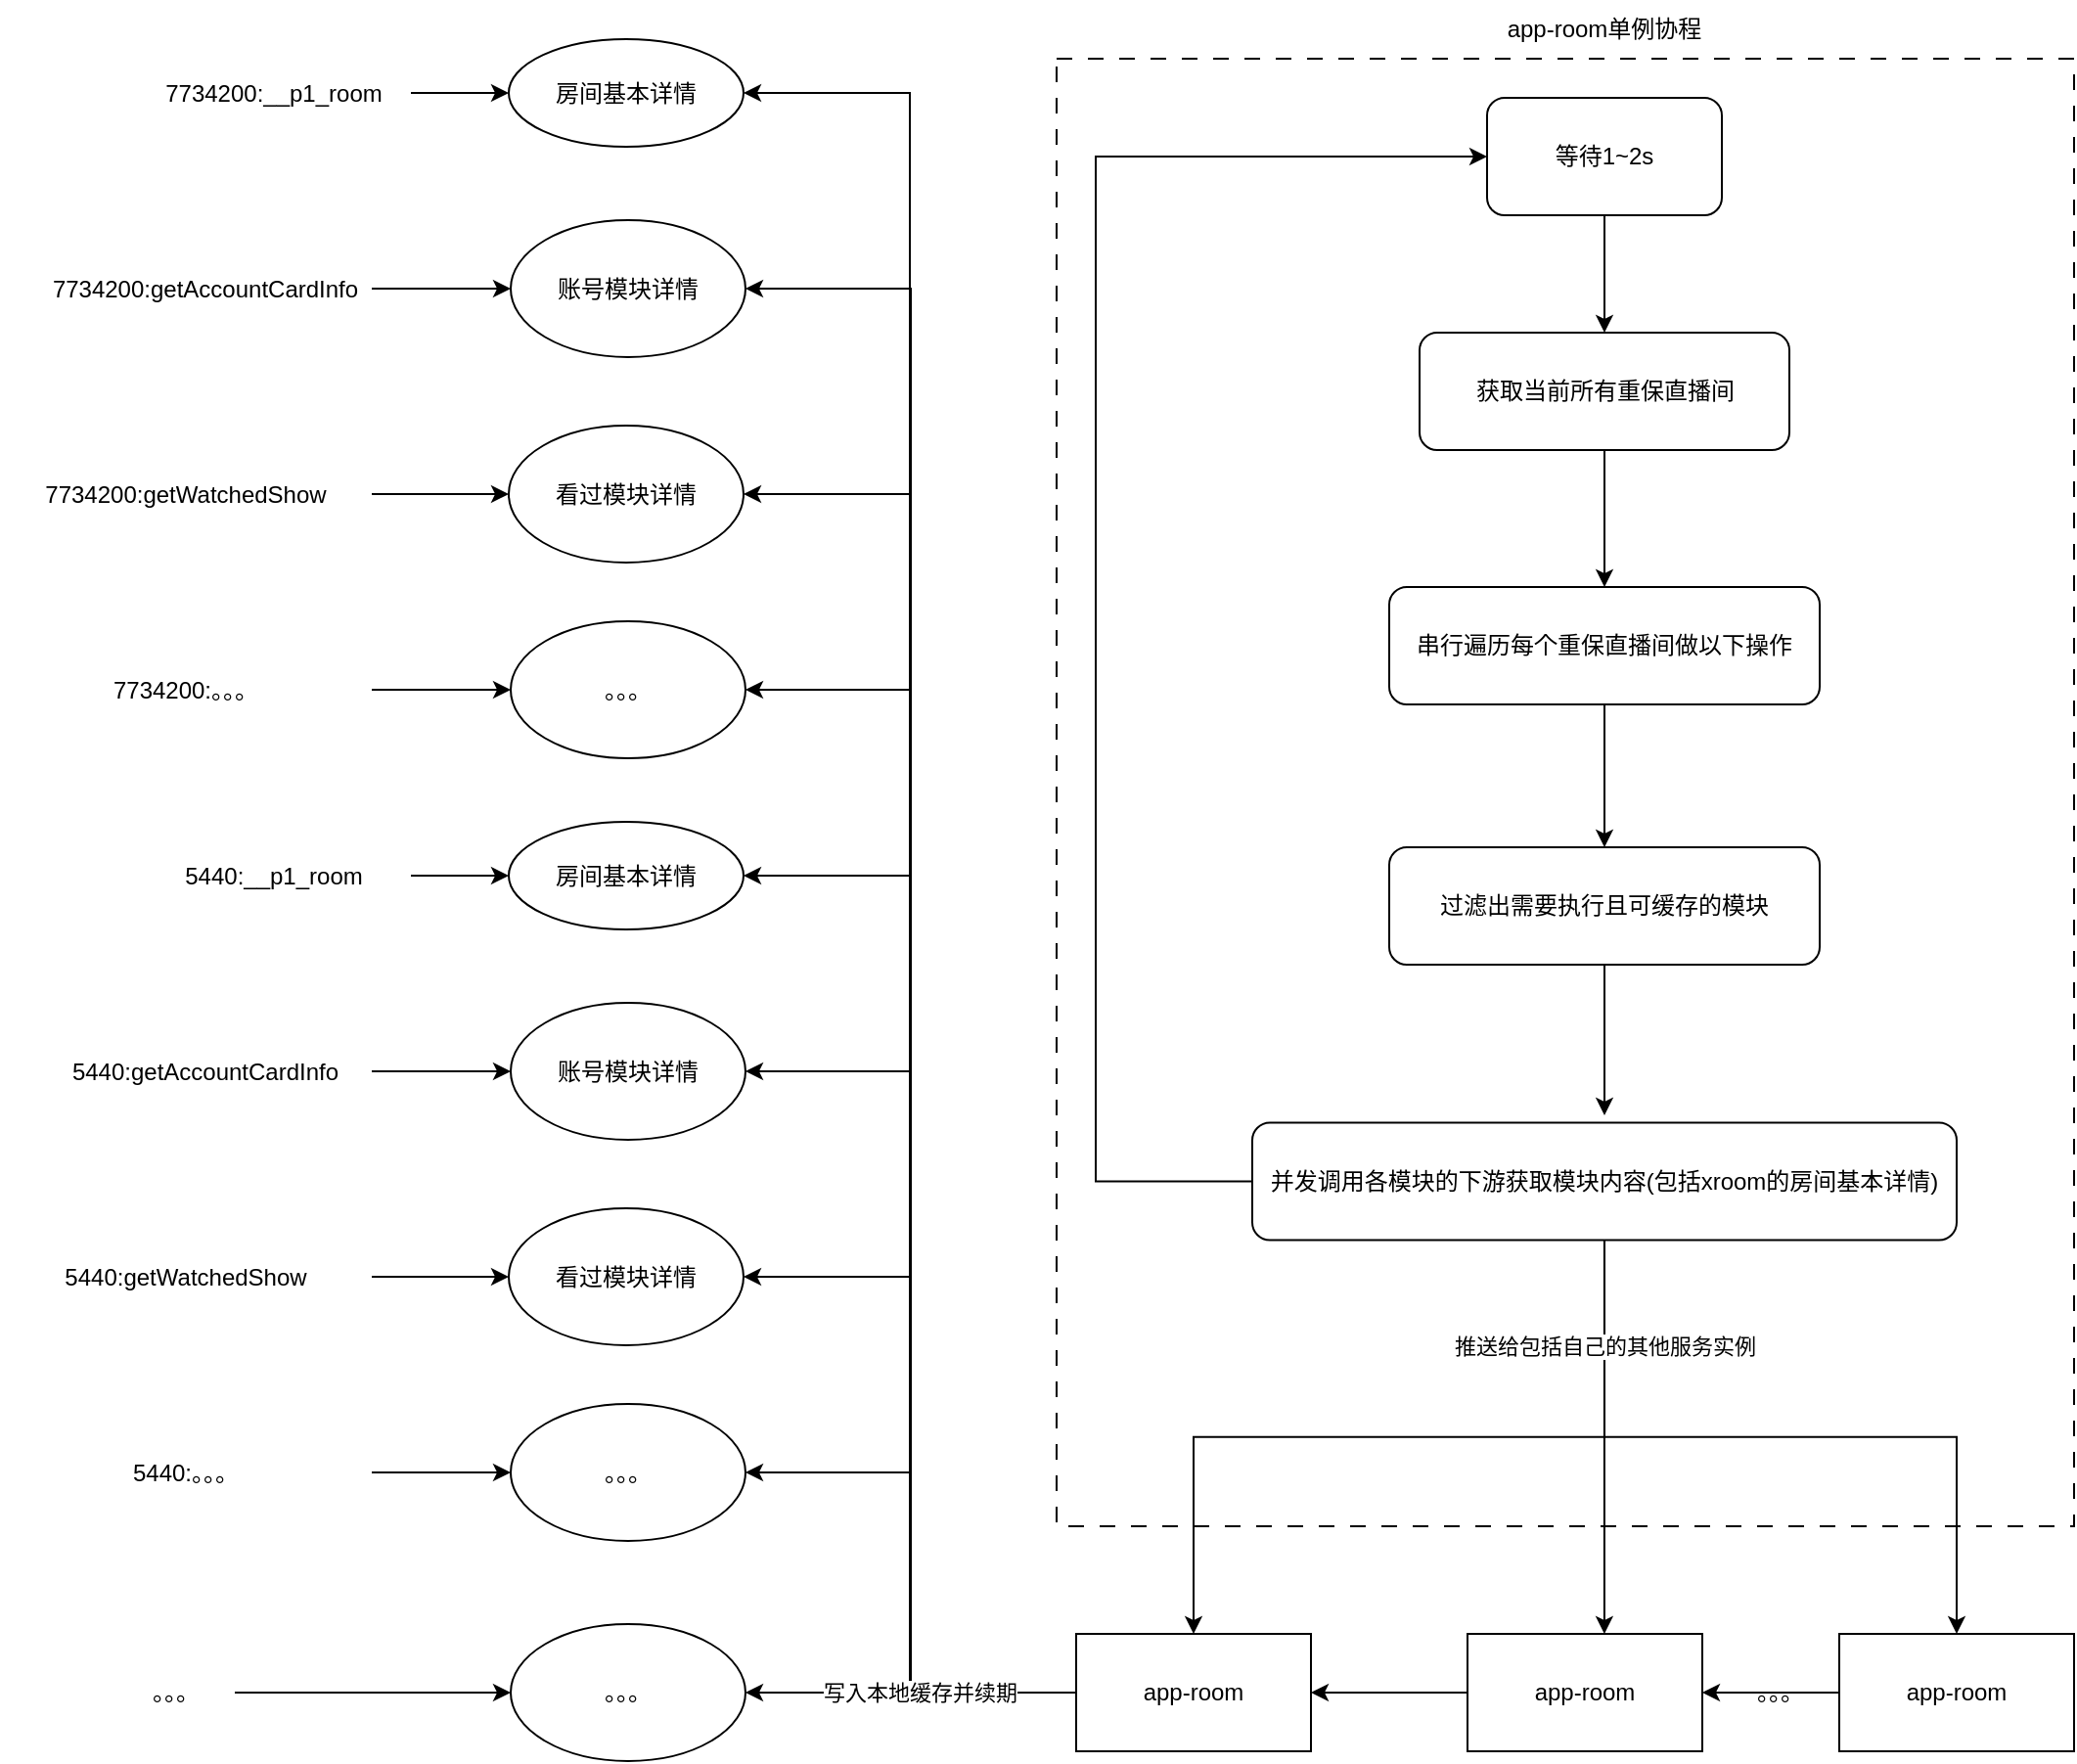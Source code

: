 <mxfile version="26.0.16">
  <diagram name="第 1 页" id="V3CfOMOfl4eMWSPjZYLT">
    <mxGraphModel dx="1242" dy="-384" grid="1" gridSize="10" guides="1" tooltips="1" connect="1" arrows="1" fold="1" page="1" pageScale="1" pageWidth="827" pageHeight="1169" math="0" shadow="0">
      <root>
        <mxCell id="0" />
        <mxCell id="1" parent="0" />
        <mxCell id="_e3NWBXnyXuwOt7-cwn2-49" value="" style="rounded=0;whiteSpace=wrap;html=1;dashed=1;dashPattern=8 8;" vertex="1" parent="1">
          <mxGeometry x="1060" y="1330" width="520" height="750" as="geometry" />
        </mxCell>
        <mxCell id="_e3NWBXnyXuwOt7-cwn2-1" value="" style="group" vertex="1" connectable="0" parent="1">
          <mxGeometry x="520" y="1320" width="381" height="367.5" as="geometry" />
        </mxCell>
        <mxCell id="_e3NWBXnyXuwOt7-cwn2-2" style="edgeStyle=orthogonalEdgeStyle;rounded=0;orthogonalLoop=1;jettySize=auto;html=1;" edge="1" parent="_e3NWBXnyXuwOt7-cwn2-1" source="_e3NWBXnyXuwOt7-cwn2-3" target="_e3NWBXnyXuwOt7-cwn2-4">
          <mxGeometry relative="1" as="geometry" />
        </mxCell>
        <mxCell id="_e3NWBXnyXuwOt7-cwn2-3" value="7734200:__p1_room" style="text;strokeColor=none;align=center;fillColor=none;html=1;verticalAlign=middle;whiteSpace=wrap;rounded=0;" vertex="1" parent="_e3NWBXnyXuwOt7-cwn2-1">
          <mxGeometry x="70" y="12.5" width="140" height="30" as="geometry" />
        </mxCell>
        <mxCell id="_e3NWBXnyXuwOt7-cwn2-4" value="房间基本详情" style="ellipse;whiteSpace=wrap;html=1;" vertex="1" parent="_e3NWBXnyXuwOt7-cwn2-1">
          <mxGeometry x="260" width="120" height="55" as="geometry" />
        </mxCell>
        <mxCell id="_e3NWBXnyXuwOt7-cwn2-5" style="edgeStyle=orthogonalEdgeStyle;rounded=0;orthogonalLoop=1;jettySize=auto;html=1;entryX=0;entryY=0.5;entryDx=0;entryDy=0;" edge="1" parent="_e3NWBXnyXuwOt7-cwn2-1" source="_e3NWBXnyXuwOt7-cwn2-6" target="_e3NWBXnyXuwOt7-cwn2-7">
          <mxGeometry relative="1" as="geometry" />
        </mxCell>
        <mxCell id="_e3NWBXnyXuwOt7-cwn2-6" value="7734200:getAccountCardInfo" style="text;strokeColor=none;align=center;fillColor=none;html=1;verticalAlign=middle;whiteSpace=wrap;rounded=0;" vertex="1" parent="_e3NWBXnyXuwOt7-cwn2-1">
          <mxGeometry x="20" y="112.5" width="170" height="30" as="geometry" />
        </mxCell>
        <mxCell id="_e3NWBXnyXuwOt7-cwn2-7" value="账号模块详情" style="ellipse;whiteSpace=wrap;html=1;" vertex="1" parent="_e3NWBXnyXuwOt7-cwn2-1">
          <mxGeometry x="261" y="92.5" width="120" height="70" as="geometry" />
        </mxCell>
        <mxCell id="_e3NWBXnyXuwOt7-cwn2-8" value="看过模块详情" style="ellipse;whiteSpace=wrap;html=1;" vertex="1" parent="_e3NWBXnyXuwOt7-cwn2-1">
          <mxGeometry x="260" y="197.5" width="120" height="70" as="geometry" />
        </mxCell>
        <mxCell id="_e3NWBXnyXuwOt7-cwn2-9" style="edgeStyle=orthogonalEdgeStyle;rounded=0;orthogonalLoop=1;jettySize=auto;html=1;entryX=0;entryY=0.5;entryDx=0;entryDy=0;" edge="1" parent="_e3NWBXnyXuwOt7-cwn2-1" source="_e3NWBXnyXuwOt7-cwn2-10" target="_e3NWBXnyXuwOt7-cwn2-8">
          <mxGeometry relative="1" as="geometry" />
        </mxCell>
        <mxCell id="_e3NWBXnyXuwOt7-cwn2-10" value="7734200:getWatchedShow" style="text;strokeColor=none;align=center;fillColor=none;html=1;verticalAlign=middle;whiteSpace=wrap;rounded=0;" vertex="1" parent="_e3NWBXnyXuwOt7-cwn2-1">
          <mxGeometry y="217.5" width="190" height="30" as="geometry" />
        </mxCell>
        <mxCell id="_e3NWBXnyXuwOt7-cwn2-11" style="edgeStyle=orthogonalEdgeStyle;rounded=0;orthogonalLoop=1;jettySize=auto;html=1;entryX=0;entryY=0.5;entryDx=0;entryDy=0;" edge="1" parent="_e3NWBXnyXuwOt7-cwn2-1" source="_e3NWBXnyXuwOt7-cwn2-12" target="_e3NWBXnyXuwOt7-cwn2-13">
          <mxGeometry relative="1" as="geometry" />
        </mxCell>
        <mxCell id="_e3NWBXnyXuwOt7-cwn2-12" value="7734200:。。。" style="text;strokeColor=none;align=center;fillColor=none;html=1;verticalAlign=middle;whiteSpace=wrap;rounded=0;" vertex="1" parent="_e3NWBXnyXuwOt7-cwn2-1">
          <mxGeometry y="317.5" width="190" height="30" as="geometry" />
        </mxCell>
        <mxCell id="_e3NWBXnyXuwOt7-cwn2-13" value="。。。" style="ellipse;whiteSpace=wrap;html=1;" vertex="1" parent="_e3NWBXnyXuwOt7-cwn2-1">
          <mxGeometry x="261" y="297.5" width="120" height="70" as="geometry" />
        </mxCell>
        <mxCell id="_e3NWBXnyXuwOt7-cwn2-14" value="" style="group" vertex="1" connectable="0" parent="1">
          <mxGeometry x="520" y="1720" width="381" height="367.5" as="geometry" />
        </mxCell>
        <mxCell id="_e3NWBXnyXuwOt7-cwn2-15" style="edgeStyle=orthogonalEdgeStyle;rounded=0;orthogonalLoop=1;jettySize=auto;html=1;" edge="1" parent="_e3NWBXnyXuwOt7-cwn2-14" source="_e3NWBXnyXuwOt7-cwn2-16" target="_e3NWBXnyXuwOt7-cwn2-17">
          <mxGeometry relative="1" as="geometry" />
        </mxCell>
        <mxCell id="_e3NWBXnyXuwOt7-cwn2-16" value="5440:__p1_room" style="text;strokeColor=none;align=center;fillColor=none;html=1;verticalAlign=middle;whiteSpace=wrap;rounded=0;" vertex="1" parent="_e3NWBXnyXuwOt7-cwn2-14">
          <mxGeometry x="70" y="12.5" width="140" height="30" as="geometry" />
        </mxCell>
        <mxCell id="_e3NWBXnyXuwOt7-cwn2-17" value="房间基本详情" style="ellipse;whiteSpace=wrap;html=1;" vertex="1" parent="_e3NWBXnyXuwOt7-cwn2-14">
          <mxGeometry x="260" width="120" height="55" as="geometry" />
        </mxCell>
        <mxCell id="_e3NWBXnyXuwOt7-cwn2-18" style="edgeStyle=orthogonalEdgeStyle;rounded=0;orthogonalLoop=1;jettySize=auto;html=1;entryX=0;entryY=0.5;entryDx=0;entryDy=0;" edge="1" parent="_e3NWBXnyXuwOt7-cwn2-14" source="_e3NWBXnyXuwOt7-cwn2-19" target="_e3NWBXnyXuwOt7-cwn2-20">
          <mxGeometry relative="1" as="geometry" />
        </mxCell>
        <mxCell id="_e3NWBXnyXuwOt7-cwn2-19" value="5440:getAccountCardInfo" style="text;strokeColor=none;align=center;fillColor=none;html=1;verticalAlign=middle;whiteSpace=wrap;rounded=0;" vertex="1" parent="_e3NWBXnyXuwOt7-cwn2-14">
          <mxGeometry x="20" y="112.5" width="170" height="30" as="geometry" />
        </mxCell>
        <mxCell id="_e3NWBXnyXuwOt7-cwn2-20" value="账号模块详情" style="ellipse;whiteSpace=wrap;html=1;" vertex="1" parent="_e3NWBXnyXuwOt7-cwn2-14">
          <mxGeometry x="261" y="92.5" width="120" height="70" as="geometry" />
        </mxCell>
        <mxCell id="_e3NWBXnyXuwOt7-cwn2-21" value="看过模块详情" style="ellipse;whiteSpace=wrap;html=1;" vertex="1" parent="_e3NWBXnyXuwOt7-cwn2-14">
          <mxGeometry x="260" y="197.5" width="120" height="70" as="geometry" />
        </mxCell>
        <mxCell id="_e3NWBXnyXuwOt7-cwn2-22" style="edgeStyle=orthogonalEdgeStyle;rounded=0;orthogonalLoop=1;jettySize=auto;html=1;entryX=0;entryY=0.5;entryDx=0;entryDy=0;" edge="1" parent="_e3NWBXnyXuwOt7-cwn2-14" source="_e3NWBXnyXuwOt7-cwn2-23" target="_e3NWBXnyXuwOt7-cwn2-21">
          <mxGeometry relative="1" as="geometry" />
        </mxCell>
        <mxCell id="_e3NWBXnyXuwOt7-cwn2-23" value="5440:getWatchedShow" style="text;strokeColor=none;align=center;fillColor=none;html=1;verticalAlign=middle;whiteSpace=wrap;rounded=0;" vertex="1" parent="_e3NWBXnyXuwOt7-cwn2-14">
          <mxGeometry y="217.5" width="190" height="30" as="geometry" />
        </mxCell>
        <mxCell id="_e3NWBXnyXuwOt7-cwn2-24" style="edgeStyle=orthogonalEdgeStyle;rounded=0;orthogonalLoop=1;jettySize=auto;html=1;entryX=0;entryY=0.5;entryDx=0;entryDy=0;" edge="1" parent="_e3NWBXnyXuwOt7-cwn2-14" source="_e3NWBXnyXuwOt7-cwn2-25" target="_e3NWBXnyXuwOt7-cwn2-26">
          <mxGeometry relative="1" as="geometry" />
        </mxCell>
        <mxCell id="_e3NWBXnyXuwOt7-cwn2-25" value="5440:。。。" style="text;strokeColor=none;align=center;fillColor=none;html=1;verticalAlign=middle;whiteSpace=wrap;rounded=0;" vertex="1" parent="_e3NWBXnyXuwOt7-cwn2-14">
          <mxGeometry y="317.5" width="190" height="30" as="geometry" />
        </mxCell>
        <mxCell id="_e3NWBXnyXuwOt7-cwn2-26" value="。。。" style="ellipse;whiteSpace=wrap;html=1;" vertex="1" parent="_e3NWBXnyXuwOt7-cwn2-14">
          <mxGeometry x="261" y="297.5" width="120" height="70" as="geometry" />
        </mxCell>
        <mxCell id="_e3NWBXnyXuwOt7-cwn2-30" style="edgeStyle=orthogonalEdgeStyle;rounded=0;orthogonalLoop=1;jettySize=auto;html=1;" edge="1" parent="1" source="_e3NWBXnyXuwOt7-cwn2-27" target="_e3NWBXnyXuwOt7-cwn2-28">
          <mxGeometry relative="1" as="geometry" />
        </mxCell>
        <mxCell id="_e3NWBXnyXuwOt7-cwn2-27" value="。。。" style="text;strokeColor=none;align=center;fillColor=none;html=1;verticalAlign=middle;whiteSpace=wrap;rounded=0;" vertex="1" parent="1">
          <mxGeometry x="580" y="2150" width="60" height="30" as="geometry" />
        </mxCell>
        <mxCell id="_e3NWBXnyXuwOt7-cwn2-28" value="。。。" style="ellipse;whiteSpace=wrap;html=1;" vertex="1" parent="1">
          <mxGeometry x="781" y="2130" width="120" height="70" as="geometry" />
        </mxCell>
        <mxCell id="_e3NWBXnyXuwOt7-cwn2-45" style="edgeStyle=orthogonalEdgeStyle;rounded=0;orthogonalLoop=1;jettySize=auto;html=1;entryX=0.5;entryY=0;entryDx=0;entryDy=0;" edge="1" parent="1" source="_e3NWBXnyXuwOt7-cwn2-31" target="_e3NWBXnyXuwOt7-cwn2-32">
          <mxGeometry relative="1" as="geometry" />
        </mxCell>
        <mxCell id="_e3NWBXnyXuwOt7-cwn2-31" value="等待1~2s" style="rounded=1;whiteSpace=wrap;html=1;" vertex="1" parent="1">
          <mxGeometry x="1280" y="1350" width="120" height="60" as="geometry" />
        </mxCell>
        <mxCell id="_e3NWBXnyXuwOt7-cwn2-46" style="edgeStyle=orthogonalEdgeStyle;rounded=0;orthogonalLoop=1;jettySize=auto;html=1;entryX=0.5;entryY=0;entryDx=0;entryDy=0;" edge="1" parent="1" source="_e3NWBXnyXuwOt7-cwn2-32" target="_e3NWBXnyXuwOt7-cwn2-33">
          <mxGeometry relative="1" as="geometry" />
        </mxCell>
        <mxCell id="_e3NWBXnyXuwOt7-cwn2-32" value="获取当前所有重保直播间" style="rounded=1;whiteSpace=wrap;html=1;" vertex="1" parent="1">
          <mxGeometry x="1245.5" y="1470" width="189" height="60" as="geometry" />
        </mxCell>
        <mxCell id="_e3NWBXnyXuwOt7-cwn2-47" style="edgeStyle=orthogonalEdgeStyle;rounded=0;orthogonalLoop=1;jettySize=auto;html=1;entryX=0.5;entryY=0;entryDx=0;entryDy=0;" edge="1" parent="1" source="_e3NWBXnyXuwOt7-cwn2-33" target="_e3NWBXnyXuwOt7-cwn2-34">
          <mxGeometry relative="1" as="geometry" />
        </mxCell>
        <mxCell id="_e3NWBXnyXuwOt7-cwn2-33" value="串行遍历每个重保直播间做以下操作" style="rounded=1;whiteSpace=wrap;html=1;" vertex="1" parent="1">
          <mxGeometry x="1230" y="1600" width="220" height="60" as="geometry" />
        </mxCell>
        <mxCell id="_e3NWBXnyXuwOt7-cwn2-48" style="edgeStyle=orthogonalEdgeStyle;rounded=0;orthogonalLoop=1;jettySize=auto;html=1;" edge="1" parent="1" source="_e3NWBXnyXuwOt7-cwn2-34">
          <mxGeometry relative="1" as="geometry">
            <mxPoint x="1340" y="1870" as="targetPoint" />
          </mxGeometry>
        </mxCell>
        <mxCell id="_e3NWBXnyXuwOt7-cwn2-34" value="过滤出需要执行且可缓存的模块" style="rounded=1;whiteSpace=wrap;html=1;" vertex="1" parent="1">
          <mxGeometry x="1230" y="1733" width="220" height="60" as="geometry" />
        </mxCell>
        <mxCell id="_e3NWBXnyXuwOt7-cwn2-41" style="edgeStyle=orthogonalEdgeStyle;rounded=0;orthogonalLoop=1;jettySize=auto;html=1;entryX=0.5;entryY=0;entryDx=0;entryDy=0;" edge="1" parent="1" source="_e3NWBXnyXuwOt7-cwn2-35" target="_e3NWBXnyXuwOt7-cwn2-36">
          <mxGeometry relative="1" as="geometry" />
        </mxCell>
        <mxCell id="_e3NWBXnyXuwOt7-cwn2-43" style="edgeStyle=orthogonalEdgeStyle;rounded=0;orthogonalLoop=1;jettySize=auto;html=1;entryX=0.5;entryY=0;entryDx=0;entryDy=0;" edge="1" parent="1" source="_e3NWBXnyXuwOt7-cwn2-35" target="_e3NWBXnyXuwOt7-cwn2-38">
          <mxGeometry relative="1" as="geometry" />
        </mxCell>
        <mxCell id="_e3NWBXnyXuwOt7-cwn2-50" style="edgeStyle=orthogonalEdgeStyle;rounded=0;orthogonalLoop=1;jettySize=auto;html=1;entryX=0;entryY=0.5;entryDx=0;entryDy=0;" edge="1" parent="1" source="_e3NWBXnyXuwOt7-cwn2-35" target="_e3NWBXnyXuwOt7-cwn2-31">
          <mxGeometry relative="1" as="geometry">
            <Array as="points">
              <mxPoint x="1080" y="1904" />
              <mxPoint x="1080" y="1380" />
            </Array>
          </mxGeometry>
        </mxCell>
        <mxCell id="_e3NWBXnyXuwOt7-cwn2-35" value="并发调用各模块的下游获取模块内容(包括xroom的房间基本详情)" style="rounded=1;whiteSpace=wrap;html=1;" vertex="1" parent="1">
          <mxGeometry x="1160" y="1873.75" width="360" height="60" as="geometry" />
        </mxCell>
        <mxCell id="_e3NWBXnyXuwOt7-cwn2-56" style="edgeStyle=orthogonalEdgeStyle;rounded=0;orthogonalLoop=1;jettySize=auto;html=1;exitX=0;exitY=0.5;exitDx=0;exitDy=0;entryX=1;entryY=0.5;entryDx=0;entryDy=0;" edge="1" parent="1" source="_e3NWBXnyXuwOt7-cwn2-36" target="_e3NWBXnyXuwOt7-cwn2-21">
          <mxGeometry relative="1" as="geometry" />
        </mxCell>
        <mxCell id="_e3NWBXnyXuwOt7-cwn2-57" style="edgeStyle=orthogonalEdgeStyle;rounded=0;orthogonalLoop=1;jettySize=auto;html=1;entryX=1;entryY=0.5;entryDx=0;entryDy=0;" edge="1" parent="1" source="_e3NWBXnyXuwOt7-cwn2-36" target="_e3NWBXnyXuwOt7-cwn2-20">
          <mxGeometry relative="1" as="geometry" />
        </mxCell>
        <mxCell id="_e3NWBXnyXuwOt7-cwn2-58" style="edgeStyle=orthogonalEdgeStyle;rounded=0;orthogonalLoop=1;jettySize=auto;html=1;entryX=1;entryY=0.5;entryDx=0;entryDy=0;" edge="1" parent="1" source="_e3NWBXnyXuwOt7-cwn2-36" target="_e3NWBXnyXuwOt7-cwn2-17">
          <mxGeometry relative="1" as="geometry" />
        </mxCell>
        <mxCell id="_e3NWBXnyXuwOt7-cwn2-59" style="edgeStyle=orthogonalEdgeStyle;rounded=0;orthogonalLoop=1;jettySize=auto;html=1;entryX=1;entryY=0.5;entryDx=0;entryDy=0;" edge="1" parent="1" source="_e3NWBXnyXuwOt7-cwn2-36" target="_e3NWBXnyXuwOt7-cwn2-13">
          <mxGeometry relative="1" as="geometry" />
        </mxCell>
        <mxCell id="_e3NWBXnyXuwOt7-cwn2-61" style="edgeStyle=orthogonalEdgeStyle;rounded=0;orthogonalLoop=1;jettySize=auto;html=1;entryX=1;entryY=0.5;entryDx=0;entryDy=0;" edge="1" parent="1" source="_e3NWBXnyXuwOt7-cwn2-36" target="_e3NWBXnyXuwOt7-cwn2-8">
          <mxGeometry relative="1" as="geometry" />
        </mxCell>
        <mxCell id="_e3NWBXnyXuwOt7-cwn2-62" style="edgeStyle=orthogonalEdgeStyle;rounded=0;orthogonalLoop=1;jettySize=auto;html=1;entryX=1;entryY=0.5;entryDx=0;entryDy=0;" edge="1" parent="1" source="_e3NWBXnyXuwOt7-cwn2-36" target="_e3NWBXnyXuwOt7-cwn2-7">
          <mxGeometry relative="1" as="geometry" />
        </mxCell>
        <mxCell id="_e3NWBXnyXuwOt7-cwn2-63" style="edgeStyle=orthogonalEdgeStyle;rounded=0;orthogonalLoop=1;jettySize=auto;html=1;entryX=1;entryY=0.5;entryDx=0;entryDy=0;" edge="1" parent="1" source="_e3NWBXnyXuwOt7-cwn2-36" target="_e3NWBXnyXuwOt7-cwn2-4">
          <mxGeometry relative="1" as="geometry" />
        </mxCell>
        <mxCell id="_e3NWBXnyXuwOt7-cwn2-64" style="edgeStyle=orthogonalEdgeStyle;rounded=0;orthogonalLoop=1;jettySize=auto;html=1;entryX=1;entryY=0.5;entryDx=0;entryDy=0;" edge="1" parent="1" source="_e3NWBXnyXuwOt7-cwn2-36" target="_e3NWBXnyXuwOt7-cwn2-26">
          <mxGeometry relative="1" as="geometry" />
        </mxCell>
        <mxCell id="_e3NWBXnyXuwOt7-cwn2-65" style="edgeStyle=orthogonalEdgeStyle;rounded=0;orthogonalLoop=1;jettySize=auto;html=1;" edge="1" parent="1" source="_e3NWBXnyXuwOt7-cwn2-36" target="_e3NWBXnyXuwOt7-cwn2-28">
          <mxGeometry relative="1" as="geometry" />
        </mxCell>
        <mxCell id="_e3NWBXnyXuwOt7-cwn2-66" value="写入本地缓存并续期" style="edgeLabel;html=1;align=center;verticalAlign=middle;resizable=0;points=[];" vertex="1" connectable="0" parent="_e3NWBXnyXuwOt7-cwn2-65">
          <mxGeometry x="-0.456" y="2" relative="1" as="geometry">
            <mxPoint x="-34" y="-2" as="offset" />
          </mxGeometry>
        </mxCell>
        <mxCell id="_e3NWBXnyXuwOt7-cwn2-36" value="app-room" style="rounded=0;whiteSpace=wrap;html=1;" vertex="1" parent="1">
          <mxGeometry x="1070" y="2135" width="120" height="60" as="geometry" />
        </mxCell>
        <mxCell id="_e3NWBXnyXuwOt7-cwn2-67" style="edgeStyle=orthogonalEdgeStyle;rounded=0;orthogonalLoop=1;jettySize=auto;html=1;entryX=1;entryY=0.5;entryDx=0;entryDy=0;" edge="1" parent="1" source="_e3NWBXnyXuwOt7-cwn2-37" target="_e3NWBXnyXuwOt7-cwn2-36">
          <mxGeometry relative="1" as="geometry" />
        </mxCell>
        <mxCell id="_e3NWBXnyXuwOt7-cwn2-37" value="app-room" style="rounded=0;whiteSpace=wrap;html=1;" vertex="1" parent="1">
          <mxGeometry x="1270" y="2135" width="120" height="60" as="geometry" />
        </mxCell>
        <mxCell id="_e3NWBXnyXuwOt7-cwn2-68" style="edgeStyle=orthogonalEdgeStyle;rounded=0;orthogonalLoop=1;jettySize=auto;html=1;" edge="1" parent="1" source="_e3NWBXnyXuwOt7-cwn2-38" target="_e3NWBXnyXuwOt7-cwn2-37">
          <mxGeometry relative="1" as="geometry" />
        </mxCell>
        <mxCell id="_e3NWBXnyXuwOt7-cwn2-38" value="app-room" style="rounded=0;whiteSpace=wrap;html=1;" vertex="1" parent="1">
          <mxGeometry x="1460" y="2135" width="120" height="60" as="geometry" />
        </mxCell>
        <mxCell id="_e3NWBXnyXuwOt7-cwn2-39" value="。。。" style="text;strokeColor=none;align=center;fillColor=none;html=1;verticalAlign=middle;whiteSpace=wrap;rounded=0;" vertex="1" parent="1">
          <mxGeometry x="1400" y="2150" width="60" height="30" as="geometry" />
        </mxCell>
        <mxCell id="_e3NWBXnyXuwOt7-cwn2-42" style="edgeStyle=orthogonalEdgeStyle;rounded=0;orthogonalLoop=1;jettySize=auto;html=1;entryX=0.583;entryY=0;entryDx=0;entryDy=0;entryPerimeter=0;" edge="1" parent="1" source="_e3NWBXnyXuwOt7-cwn2-35" target="_e3NWBXnyXuwOt7-cwn2-37">
          <mxGeometry relative="1" as="geometry" />
        </mxCell>
        <mxCell id="_e3NWBXnyXuwOt7-cwn2-44" value="推送给包括自己的其他服务实例" style="edgeLabel;html=1;align=center;verticalAlign=middle;resizable=0;points=[];" vertex="1" connectable="0" parent="_e3NWBXnyXuwOt7-cwn2-42">
          <mxGeometry x="-0.61" y="1" relative="1" as="geometry">
            <mxPoint x="-1" y="15" as="offset" />
          </mxGeometry>
        </mxCell>
        <mxCell id="_e3NWBXnyXuwOt7-cwn2-51" value="app-room单例协程" style="text;strokeColor=none;align=center;fillColor=none;html=1;verticalAlign=middle;whiteSpace=wrap;rounded=0;" vertex="1" parent="1">
          <mxGeometry x="1260" y="1300" width="160" height="30" as="geometry" />
        </mxCell>
      </root>
    </mxGraphModel>
  </diagram>
</mxfile>
